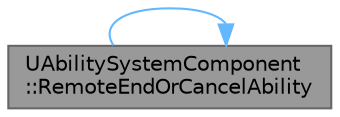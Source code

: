 digraph "UAbilitySystemComponent::RemoteEndOrCancelAbility"
{
 // INTERACTIVE_SVG=YES
 // LATEX_PDF_SIZE
  bgcolor="transparent";
  edge [fontname=Helvetica,fontsize=10,labelfontname=Helvetica,labelfontsize=10];
  node [fontname=Helvetica,fontsize=10,shape=box,height=0.2,width=0.4];
  rankdir="LR";
  Node1 [id="Node000001",label="UAbilitySystemComponent\l::RemoteEndOrCancelAbility",height=0.2,width=0.4,color="gray40", fillcolor="grey60", style="filled", fontcolor="black",tooltip="Called by ServerEndAbility and ClientEndAbility; avoids code duplication."];
  Node1 -> Node1 [id="edge1_Node000001_Node000001",color="steelblue1",style="solid",tooltip=" "];
}
